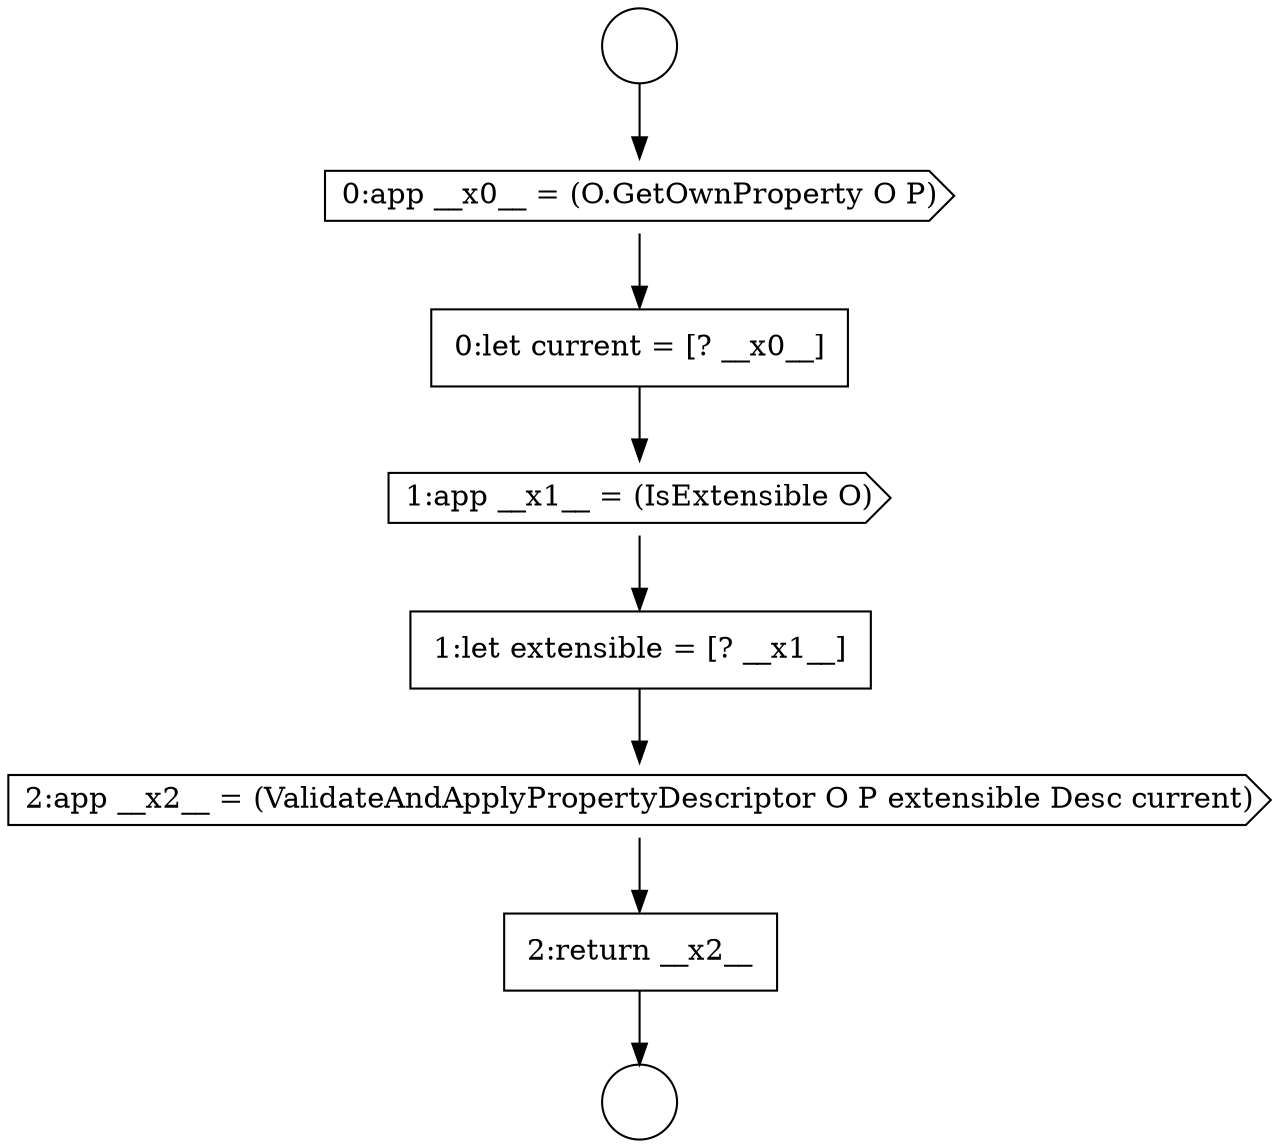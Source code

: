digraph {
  node1999 [shape=circle label=" " color="black" fillcolor="white" style=filled]
  node2002 [shape=none, margin=0, label=<<font color="black">
    <table border="0" cellborder="1" cellspacing="0" cellpadding="10">
      <tr><td align="left">0:let current = [? __x0__]</td></tr>
    </table>
  </font>> color="black" fillcolor="white" style=filled]
  node2000 [shape=circle label=" " color="black" fillcolor="white" style=filled]
  node2006 [shape=none, margin=0, label=<<font color="black">
    <table border="0" cellborder="1" cellspacing="0" cellpadding="10">
      <tr><td align="left">2:return __x2__</td></tr>
    </table>
  </font>> color="black" fillcolor="white" style=filled]
  node2001 [shape=cds, label=<<font color="black">0:app __x0__ = (O.GetOwnProperty O P)</font>> color="black" fillcolor="white" style=filled]
  node2005 [shape=cds, label=<<font color="black">2:app __x2__ = (ValidateAndApplyPropertyDescriptor O P extensible Desc current)</font>> color="black" fillcolor="white" style=filled]
  node2004 [shape=none, margin=0, label=<<font color="black">
    <table border="0" cellborder="1" cellspacing="0" cellpadding="10">
      <tr><td align="left">1:let extensible = [? __x1__]</td></tr>
    </table>
  </font>> color="black" fillcolor="white" style=filled]
  node2003 [shape=cds, label=<<font color="black">1:app __x1__ = (IsExtensible O)</font>> color="black" fillcolor="white" style=filled]
  node2005 -> node2006 [ color="black"]
  node2003 -> node2004 [ color="black"]
  node1999 -> node2001 [ color="black"]
  node2001 -> node2002 [ color="black"]
  node2002 -> node2003 [ color="black"]
  node2004 -> node2005 [ color="black"]
  node2006 -> node2000 [ color="black"]
}
